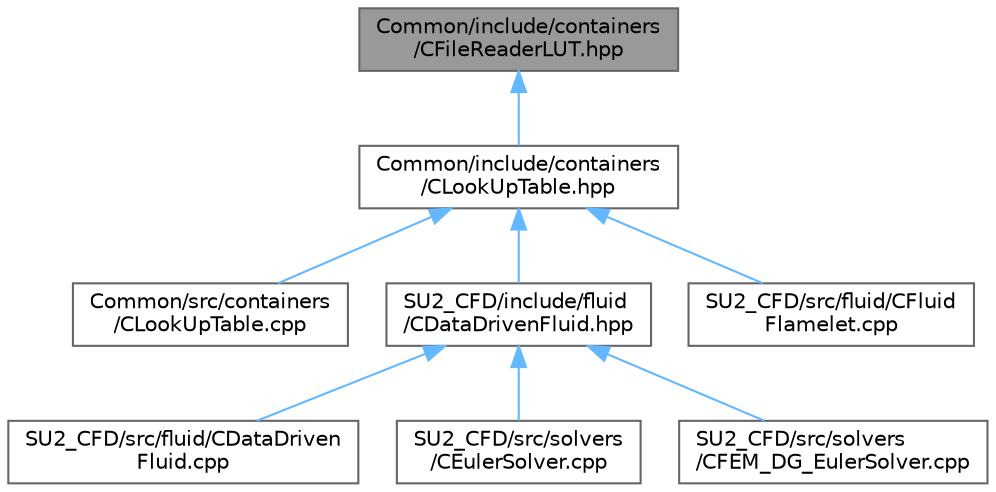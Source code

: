 digraph "Common/include/containers/CFileReaderLUT.hpp"
{
 // LATEX_PDF_SIZE
  bgcolor="transparent";
  edge [fontname=Helvetica,fontsize=10,labelfontname=Helvetica,labelfontsize=10];
  node [fontname=Helvetica,fontsize=10,shape=box,height=0.2,width=0.4];
  Node1 [id="Node000001",label="Common/include/containers\l/CFileReaderLUT.hpp",height=0.2,width=0.4,color="gray40", fillcolor="grey60", style="filled", fontcolor="black",tooltip="reading lookup table for tabulated fluid properties"];
  Node1 -> Node2 [id="edge1_Node000001_Node000002",dir="back",color="steelblue1",style="solid",tooltip=" "];
  Node2 [id="Node000002",label="Common/include/containers\l/CLookUpTable.hpp",height=0.2,width=0.4,color="grey40", fillcolor="white", style="filled",URL="$CLookUpTable_8hpp.html",tooltip=" "];
  Node2 -> Node3 [id="edge2_Node000002_Node000003",dir="back",color="steelblue1",style="solid",tooltip=" "];
  Node3 [id="Node000003",label="Common/src/containers\l/CLookUpTable.cpp",height=0.2,width=0.4,color="grey40", fillcolor="white", style="filled",URL="$CLookUpTable_8cpp.html",tooltip=" "];
  Node2 -> Node4 [id="edge3_Node000002_Node000004",dir="back",color="steelblue1",style="solid",tooltip=" "];
  Node4 [id="Node000004",label="SU2_CFD/include/fluid\l/CDataDrivenFluid.hpp",height=0.2,width=0.4,color="grey40", fillcolor="white", style="filled",URL="$CDataDrivenFluid_8hpp.html",tooltip="Defines a template fluid model class using multilayer perceptrons for theromodynamic state definition..."];
  Node4 -> Node5 [id="edge4_Node000004_Node000005",dir="back",color="steelblue1",style="solid",tooltip=" "];
  Node5 [id="Node000005",label="SU2_CFD/src/fluid/CDataDriven\lFluid.cpp",height=0.2,width=0.4,color="grey40", fillcolor="white", style="filled",URL="$CDataDrivenFluid_8cpp.html",tooltip="Source of the data-driven fluid model class."];
  Node4 -> Node6 [id="edge5_Node000004_Node000006",dir="back",color="steelblue1",style="solid",tooltip=" "];
  Node6 [id="Node000006",label="SU2_CFD/src/solvers\l/CEulerSolver.cpp",height=0.2,width=0.4,color="grey40", fillcolor="white", style="filled",URL="$CEulerSolver_8cpp.html",tooltip="Main subroutines for solving Finite-Volume Euler flow problems."];
  Node4 -> Node7 [id="edge6_Node000004_Node000007",dir="back",color="steelblue1",style="solid",tooltip=" "];
  Node7 [id="Node000007",label="SU2_CFD/src/solvers\l/CFEM_DG_EulerSolver.cpp",height=0.2,width=0.4,color="grey40", fillcolor="white", style="filled",URL="$CFEM__DG__EulerSolver_8cpp.html",tooltip="Main subroutines for solving finite element Euler flow problems."];
  Node2 -> Node8 [id="edge7_Node000002_Node000008",dir="back",color="steelblue1",style="solid",tooltip=" "];
  Node8 [id="Node000008",label="SU2_CFD/src/fluid/CFluid\lFlamelet.cpp",height=0.2,width=0.4,color="grey40", fillcolor="white", style="filled",URL="$CFluidFlamelet_8cpp.html",tooltip=" "];
}
